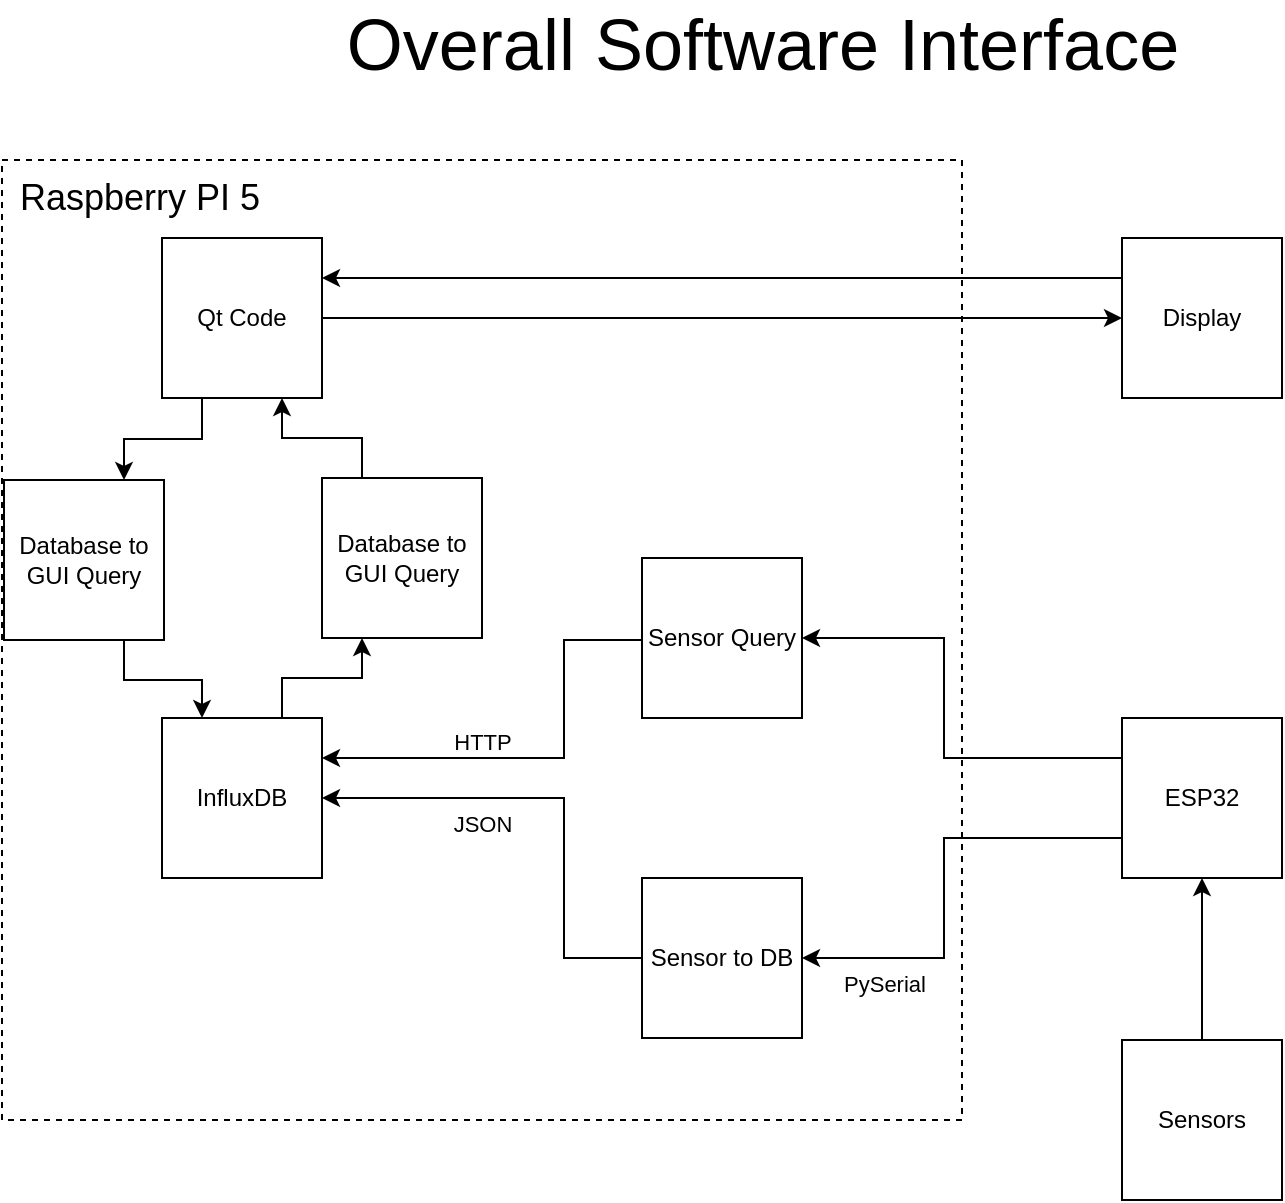 <mxfile version="26.2.7">
  <diagram name="Page-1" id="HhNXI8WZJUnv4hM9NlqA">
    <mxGraphModel dx="1141" dy="501" grid="1" gridSize="10" guides="1" tooltips="1" connect="1" arrows="1" fold="1" page="1" pageScale="1" pageWidth="827" pageHeight="1169" math="0" shadow="0">
      <root>
        <mxCell id="0" />
        <mxCell id="1" parent="0" />
        <mxCell id="tCFHhLoynig8EYh6mOK0-1" value="&lt;font style=&quot;font-size: 36px;&quot;&gt;Overall Software Interface&lt;/font&gt;" style="text;html=1;align=center;verticalAlign=middle;whiteSpace=wrap;rounded=0;" parent="1" vertex="1">
          <mxGeometry x="199" y="7" width="441" height="30" as="geometry" />
        </mxCell>
        <mxCell id="tCFHhLoynig8EYh6mOK0-3" value="" style="whiteSpace=wrap;html=1;aspect=fixed;dashed=1;fillColor=none;" parent="1" vertex="1">
          <mxGeometry x="39" y="80" width="480" height="480" as="geometry" />
        </mxCell>
        <mxCell id="KQubY17tb24o_JSvYcSJ-18" style="edgeStyle=orthogonalEdgeStyle;rounded=0;orthogonalLoop=1;jettySize=auto;html=1;entryX=1;entryY=0.5;entryDx=0;entryDy=0;" edge="1" parent="1" source="KQubY17tb24o_JSvYcSJ-16" target="tCFHhLoynig8EYh6mOK0-4">
          <mxGeometry relative="1" as="geometry">
            <Array as="points">
              <mxPoint x="320" y="479" />
              <mxPoint x="320" y="399" />
            </Array>
          </mxGeometry>
        </mxCell>
        <mxCell id="KQubY17tb24o_JSvYcSJ-32" value="JSON" style="edgeLabel;html=1;align=center;verticalAlign=middle;resizable=0;points=[];" vertex="1" connectable="0" parent="KQubY17tb24o_JSvYcSJ-18">
          <mxGeometry x="-0.068" y="-2" relative="1" as="geometry">
            <mxPoint x="-43" y="6" as="offset" />
          </mxGeometry>
        </mxCell>
        <mxCell id="KQubY17tb24o_JSvYcSJ-37" style="edgeStyle=orthogonalEdgeStyle;rounded=0;orthogonalLoop=1;jettySize=auto;html=1;exitX=0.75;exitY=0;exitDx=0;exitDy=0;entryX=0.25;entryY=1;entryDx=0;entryDy=0;" edge="1" parent="1" source="tCFHhLoynig8EYh6mOK0-4" target="KQubY17tb24o_JSvYcSJ-25">
          <mxGeometry relative="1" as="geometry" />
        </mxCell>
        <mxCell id="tCFHhLoynig8EYh6mOK0-4" value="InfluxDB" style="whiteSpace=wrap;html=1;aspect=fixed;" parent="1" vertex="1">
          <mxGeometry x="119" y="359" width="80" height="80" as="geometry" />
        </mxCell>
        <mxCell id="KQubY17tb24o_JSvYcSJ-13" style="edgeStyle=orthogonalEdgeStyle;rounded=0;orthogonalLoop=1;jettySize=auto;html=1;exitX=1;exitY=0.5;exitDx=0;exitDy=0;entryX=0;entryY=0.5;entryDx=0;entryDy=0;" edge="1" parent="1" source="tCFHhLoynig8EYh6mOK0-5" target="KQubY17tb24o_JSvYcSJ-10">
          <mxGeometry relative="1" as="geometry" />
        </mxCell>
        <mxCell id="KQubY17tb24o_JSvYcSJ-39" style="edgeStyle=orthogonalEdgeStyle;rounded=0;orthogonalLoop=1;jettySize=auto;html=1;exitX=0.25;exitY=1;exitDx=0;exitDy=0;entryX=0.75;entryY=0;entryDx=0;entryDy=0;" edge="1" parent="1" source="tCFHhLoynig8EYh6mOK0-5" target="KQubY17tb24o_JSvYcSJ-33">
          <mxGeometry relative="1" as="geometry" />
        </mxCell>
        <mxCell id="tCFHhLoynig8EYh6mOK0-5" value="Qt Code" style="whiteSpace=wrap;html=1;aspect=fixed;" parent="1" vertex="1">
          <mxGeometry x="119" y="119" width="80" height="80" as="geometry" />
        </mxCell>
        <mxCell id="KQubY17tb24o_JSvYcSJ-1" value="&lt;font style=&quot;font-size: 18px;&quot;&gt;Raspberry PI 5&lt;/font&gt;" style="text;html=1;align=center;verticalAlign=middle;whiteSpace=wrap;rounded=0;" vertex="1" parent="1">
          <mxGeometry x="38" y="72" width="140" height="54" as="geometry" />
        </mxCell>
        <mxCell id="KQubY17tb24o_JSvYcSJ-43" style="edgeStyle=orthogonalEdgeStyle;rounded=0;orthogonalLoop=1;jettySize=auto;html=1;exitX=0;exitY=0.25;exitDx=0;exitDy=0;entryX=1;entryY=0.5;entryDx=0;entryDy=0;" edge="1" parent="1" source="KQubY17tb24o_JSvYcSJ-3" target="KQubY17tb24o_JSvYcSJ-42">
          <mxGeometry relative="1" as="geometry">
            <Array as="points">
              <mxPoint x="510" y="379" />
              <mxPoint x="510" y="319" />
            </Array>
          </mxGeometry>
        </mxCell>
        <mxCell id="KQubY17tb24o_JSvYcSJ-3" value="ESP32" style="whiteSpace=wrap;html=1;aspect=fixed;" vertex="1" parent="1">
          <mxGeometry x="599" y="359" width="80" height="80" as="geometry" />
        </mxCell>
        <mxCell id="KQubY17tb24o_JSvYcSJ-9" style="edgeStyle=orthogonalEdgeStyle;rounded=0;orthogonalLoop=1;jettySize=auto;html=1;exitX=0.5;exitY=0;exitDx=0;exitDy=0;entryX=0.5;entryY=1;entryDx=0;entryDy=0;" edge="1" parent="1" source="KQubY17tb24o_JSvYcSJ-4" target="KQubY17tb24o_JSvYcSJ-3">
          <mxGeometry relative="1" as="geometry" />
        </mxCell>
        <mxCell id="KQubY17tb24o_JSvYcSJ-4" value="Sensors" style="whiteSpace=wrap;html=1;aspect=fixed;" vertex="1" parent="1">
          <mxGeometry x="599" y="520" width="80" height="80" as="geometry" />
        </mxCell>
        <mxCell id="KQubY17tb24o_JSvYcSJ-14" style="edgeStyle=orthogonalEdgeStyle;rounded=0;orthogonalLoop=1;jettySize=auto;html=1;exitX=0;exitY=0.25;exitDx=0;exitDy=0;entryX=1;entryY=0.25;entryDx=0;entryDy=0;" edge="1" parent="1" source="KQubY17tb24o_JSvYcSJ-10" target="tCFHhLoynig8EYh6mOK0-5">
          <mxGeometry relative="1" as="geometry" />
        </mxCell>
        <mxCell id="KQubY17tb24o_JSvYcSJ-10" value="Display" style="whiteSpace=wrap;html=1;aspect=fixed;" vertex="1" parent="1">
          <mxGeometry x="599" y="119" width="80" height="80" as="geometry" />
        </mxCell>
        <mxCell id="KQubY17tb24o_JSvYcSJ-17" style="edgeStyle=orthogonalEdgeStyle;rounded=0;orthogonalLoop=1;jettySize=auto;html=1;exitX=0;exitY=0.75;exitDx=0;exitDy=0;entryX=1;entryY=0.5;entryDx=0;entryDy=0;" edge="1" parent="1" source="KQubY17tb24o_JSvYcSJ-3" target="KQubY17tb24o_JSvYcSJ-16">
          <mxGeometry relative="1" as="geometry">
            <Array as="points">
              <mxPoint x="510" y="419" />
              <mxPoint x="510" y="479" />
            </Array>
          </mxGeometry>
        </mxCell>
        <mxCell id="KQubY17tb24o_JSvYcSJ-44" value="PySerial" style="edgeLabel;html=1;align=center;verticalAlign=middle;resizable=0;points=[];" vertex="1" connectable="0" parent="KQubY17tb24o_JSvYcSJ-17">
          <mxGeometry x="-0.138" y="1" relative="1" as="geometry">
            <mxPoint x="-31" y="67" as="offset" />
          </mxGeometry>
        </mxCell>
        <mxCell id="KQubY17tb24o_JSvYcSJ-20" style="edgeStyle=orthogonalEdgeStyle;rounded=0;orthogonalLoop=1;jettySize=auto;html=1;exitX=0;exitY=0.5;exitDx=0;exitDy=0;entryX=1;entryY=0.25;entryDx=0;entryDy=0;" edge="1" parent="1" source="KQubY17tb24o_JSvYcSJ-42" target="tCFHhLoynig8EYh6mOK0-4">
          <mxGeometry relative="1" as="geometry">
            <Array as="points">
              <mxPoint x="359" y="320" />
              <mxPoint x="320" y="320" />
              <mxPoint x="320" y="379" />
            </Array>
          </mxGeometry>
        </mxCell>
        <mxCell id="KQubY17tb24o_JSvYcSJ-31" value="HTTP" style="edgeLabel;html=1;align=center;verticalAlign=middle;resizable=0;points=[];" vertex="1" connectable="0" parent="KQubY17tb24o_JSvYcSJ-20">
          <mxGeometry x="-0.1" y="1" relative="1" as="geometry">
            <mxPoint x="-41" y="-9" as="offset" />
          </mxGeometry>
        </mxCell>
        <mxCell id="KQubY17tb24o_JSvYcSJ-16" value="Sensor to DB" style="whiteSpace=wrap;html=1;aspect=fixed;" vertex="1" parent="1">
          <mxGeometry x="359" y="439" width="80" height="80" as="geometry" />
        </mxCell>
        <mxCell id="KQubY17tb24o_JSvYcSJ-38" style="edgeStyle=orthogonalEdgeStyle;rounded=0;orthogonalLoop=1;jettySize=auto;html=1;exitX=0.25;exitY=0;exitDx=0;exitDy=0;entryX=0.75;entryY=1;entryDx=0;entryDy=0;" edge="1" parent="1" source="KQubY17tb24o_JSvYcSJ-25" target="tCFHhLoynig8EYh6mOK0-5">
          <mxGeometry relative="1" as="geometry" />
        </mxCell>
        <mxCell id="KQubY17tb24o_JSvYcSJ-25" value="Database to GUI Query" style="whiteSpace=wrap;html=1;aspect=fixed;" vertex="1" parent="1">
          <mxGeometry x="199" y="239" width="80" height="80" as="geometry" />
        </mxCell>
        <mxCell id="KQubY17tb24o_JSvYcSJ-40" style="edgeStyle=orthogonalEdgeStyle;rounded=0;orthogonalLoop=1;jettySize=auto;html=1;exitX=0.75;exitY=1;exitDx=0;exitDy=0;entryX=0.25;entryY=0;entryDx=0;entryDy=0;" edge="1" parent="1" source="KQubY17tb24o_JSvYcSJ-33" target="tCFHhLoynig8EYh6mOK0-4">
          <mxGeometry relative="1" as="geometry" />
        </mxCell>
        <mxCell id="KQubY17tb24o_JSvYcSJ-33" value="Database to GUI Query" style="whiteSpace=wrap;html=1;aspect=fixed;" vertex="1" parent="1">
          <mxGeometry x="40" y="240" width="80" height="80" as="geometry" />
        </mxCell>
        <mxCell id="KQubY17tb24o_JSvYcSJ-42" value="Sensor Query" style="whiteSpace=wrap;html=1;aspect=fixed;" vertex="1" parent="1">
          <mxGeometry x="359" y="279" width="80" height="80" as="geometry" />
        </mxCell>
      </root>
    </mxGraphModel>
  </diagram>
</mxfile>
